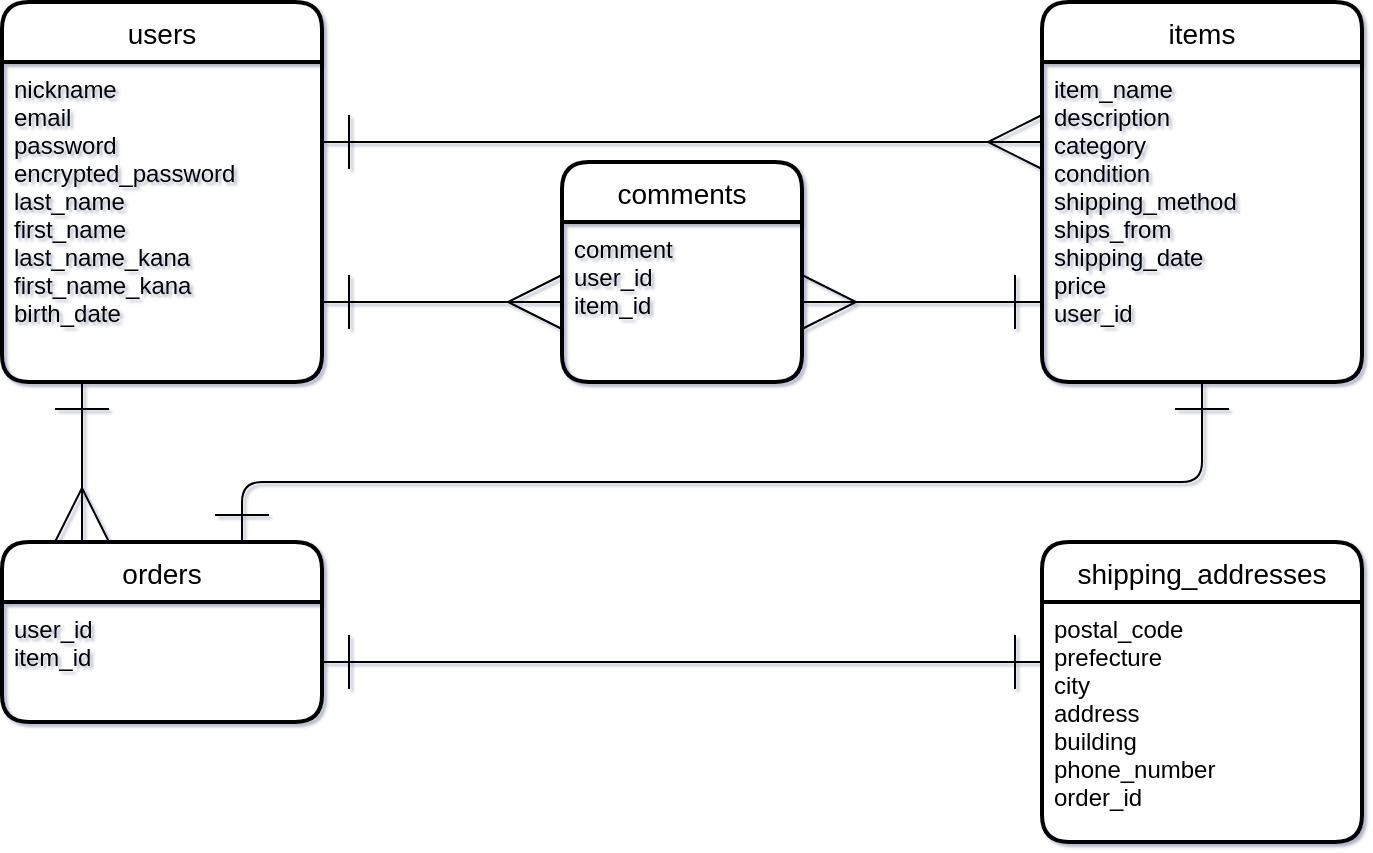 <mxfile>
    <diagram id="JeC58mTcB5CMmE_PXRgb" name="ページ1">
        <mxGraphModel dx="882" dy="520" grid="1" gridSize="10" guides="0" tooltips="1" connect="1" arrows="0" fold="1" page="1" pageScale="1" pageWidth="827" pageHeight="1169" math="0" shadow="1">
            <root>
                <mxCell id="0"/>
                <mxCell id="1" parent="0"/>
                <mxCell id="257" value="orders" style="swimlane;childLayout=stackLayout;horizontal=1;startSize=30;horizontalStack=0;rounded=1;fontSize=14;fontStyle=0;strokeWidth=2;resizeParent=0;resizeLast=1;shadow=0;dashed=0;align=center;" vertex="1" parent="1">
                    <mxGeometry x="40" y="330" width="160" height="90" as="geometry"/>
                </mxCell>
                <mxCell id="258" value="user_id&#10;item_id" style="align=left;strokeColor=none;fillColor=none;spacingLeft=4;fontSize=12;verticalAlign=top;resizable=0;rotatable=0;part=1;" vertex="1" parent="257">
                    <mxGeometry y="30" width="160" height="60" as="geometry"/>
                </mxCell>
                <mxCell id="261" value="shipping_addresses" style="swimlane;childLayout=stackLayout;horizontal=1;startSize=30;horizontalStack=0;rounded=1;fontSize=14;fontStyle=0;strokeWidth=2;resizeParent=0;resizeLast=1;shadow=0;dashed=0;align=center;swimlaneFillColor=default;" vertex="1" parent="1">
                    <mxGeometry x="560" y="330" width="160" height="150" as="geometry"/>
                </mxCell>
                <mxCell id="262" value="postal_code&#10;prefecture&#10;city&#10;address&#10;building&#10;phone_number&#10;order_id&#10;" style="align=left;strokeColor=none;fillColor=none;spacingLeft=4;fontSize=12;verticalAlign=top;resizable=0;rotatable=0;part=1;" vertex="1" parent="261">
                    <mxGeometry y="30" width="160" height="120" as="geometry"/>
                </mxCell>
                <mxCell id="263" value="comments" style="swimlane;childLayout=stackLayout;horizontal=1;startSize=30;horizontalStack=0;rounded=1;fontSize=14;fontStyle=0;strokeWidth=2;resizeParent=0;resizeLast=1;shadow=0;dashed=0;align=center;" vertex="1" parent="1">
                    <mxGeometry x="320" y="140" width="120" height="110" as="geometry"/>
                </mxCell>
                <mxCell id="264" value="comment&#10;user_id&#10;item_id&#10;" style="align=left;strokeColor=none;fillColor=none;spacingLeft=4;fontSize=12;verticalAlign=top;resizable=0;rotatable=0;part=1;" vertex="1" parent="263">
                    <mxGeometry y="30" width="120" height="80" as="geometry"/>
                </mxCell>
                <mxCell id="265" value="items" style="swimlane;childLayout=stackLayout;horizontal=1;startSize=30;horizontalStack=0;rounded=1;fontSize=14;fontStyle=0;strokeWidth=2;resizeParent=0;resizeLast=1;shadow=0;dashed=0;align=center;" vertex="1" parent="1">
                    <mxGeometry x="560" y="60" width="160" height="190" as="geometry"/>
                </mxCell>
                <mxCell id="266" value="item_name&#10;description&#10;category&#10;condition&#10;shipping_method&#10;ships_from&#10;shipping_date&#10;price&#10;user_id&#10;" style="align=left;strokeColor=none;fillColor=none;spacingLeft=4;fontSize=12;verticalAlign=top;resizable=0;rotatable=0;part=1;" vertex="1" parent="265">
                    <mxGeometry y="30" width="160" height="160" as="geometry"/>
                </mxCell>
                <mxCell id="267" value="users" style="swimlane;childLayout=stackLayout;horizontal=1;startSize=30;horizontalStack=0;rounded=1;fontSize=14;fontStyle=0;strokeWidth=2;resizeParent=0;resizeLast=1;shadow=0;dashed=0;align=center;" vertex="1" parent="1">
                    <mxGeometry x="40" y="60" width="160" height="190" as="geometry"/>
                </mxCell>
                <mxCell id="268" value="nickname&#10;email&#10;password&#10;encrypted_password&#10;last_name&#10;first_name&#10;last_name_kana&#10;first_name_kana&#10;birth_date" style="align=left;strokeColor=none;fillColor=none;spacingLeft=4;fontSize=12;verticalAlign=top;resizable=0;rotatable=0;part=1;" vertex="1" parent="267">
                    <mxGeometry y="30" width="160" height="160" as="geometry"/>
                </mxCell>
                <mxCell id="273" style="edgeStyle=none;html=1;exitX=0.75;exitY=0;exitDx=0;exitDy=0;entryX=0.5;entryY=1;entryDx=0;entryDy=0;startArrow=ERone;startFill=0;endArrow=ERone;endFill=0;startSize=25;endSize=25;" edge="1" parent="1" source="257" target="266">
                    <mxGeometry relative="1" as="geometry">
                        <Array as="points">
                            <mxPoint x="160" y="300"/>
                            <mxPoint x="640" y="300"/>
                        </Array>
                    </mxGeometry>
                </mxCell>
                <mxCell id="275" style="edgeStyle=none;html=1;exitX=0.25;exitY=1;exitDx=0;exitDy=0;entryX=0.25;entryY=0;entryDx=0;entryDy=0;startArrow=ERone;startFill=0;endArrow=ERmany;endFill=0;startSize=25;endSize=25;" edge="1" parent="1" source="268" target="257">
                    <mxGeometry relative="1" as="geometry"/>
                </mxCell>
                <mxCell id="281" style="edgeStyle=none;html=1;exitX=1;exitY=0.25;exitDx=0;exitDy=0;startArrow=ERone;startFill=0;endArrow=ERmany;endFill=0;startSize=25;endSize=25;entryX=0;entryY=0.25;entryDx=0;entryDy=0;" edge="1" parent="1" source="268" target="266">
                    <mxGeometry relative="1" as="geometry">
                        <mxPoint x="480" y="90" as="targetPoint"/>
                    </mxGeometry>
                </mxCell>
                <mxCell id="282" style="edgeStyle=none;html=1;exitX=1;exitY=0.5;exitDx=0;exitDy=0;entryX=0;entryY=0.25;entryDx=0;entryDy=0;startArrow=ERone;startFill=0;endArrow=ERone;endFill=0;startSize=25;endSize=25;" edge="1" parent="1" source="258" target="262">
                    <mxGeometry relative="1" as="geometry"/>
                </mxCell>
                <mxCell id="284" style="edgeStyle=none;html=1;exitX=1;exitY=0.75;exitDx=0;exitDy=0;startArrow=ERone;startFill=0;endArrow=ERmany;endFill=0;startSize=25;endSize=25;entryX=0;entryY=0.5;entryDx=0;entryDy=0;" edge="1" parent="1" source="268" target="264">
                    <mxGeometry relative="1" as="geometry">
                        <mxPoint x="280" y="240" as="targetPoint"/>
                    </mxGeometry>
                </mxCell>
                <mxCell id="285" style="edgeStyle=none;html=1;exitX=0;exitY=0.75;exitDx=0;exitDy=0;entryX=1;entryY=0.5;entryDx=0;entryDy=0;startArrow=ERone;startFill=0;endArrow=ERmany;endFill=0;startSize=25;endSize=25;" edge="1" parent="1" source="266" target="264">
                    <mxGeometry relative="1" as="geometry"/>
                </mxCell>
            </root>
        </mxGraphModel>
    </diagram>
</mxfile>